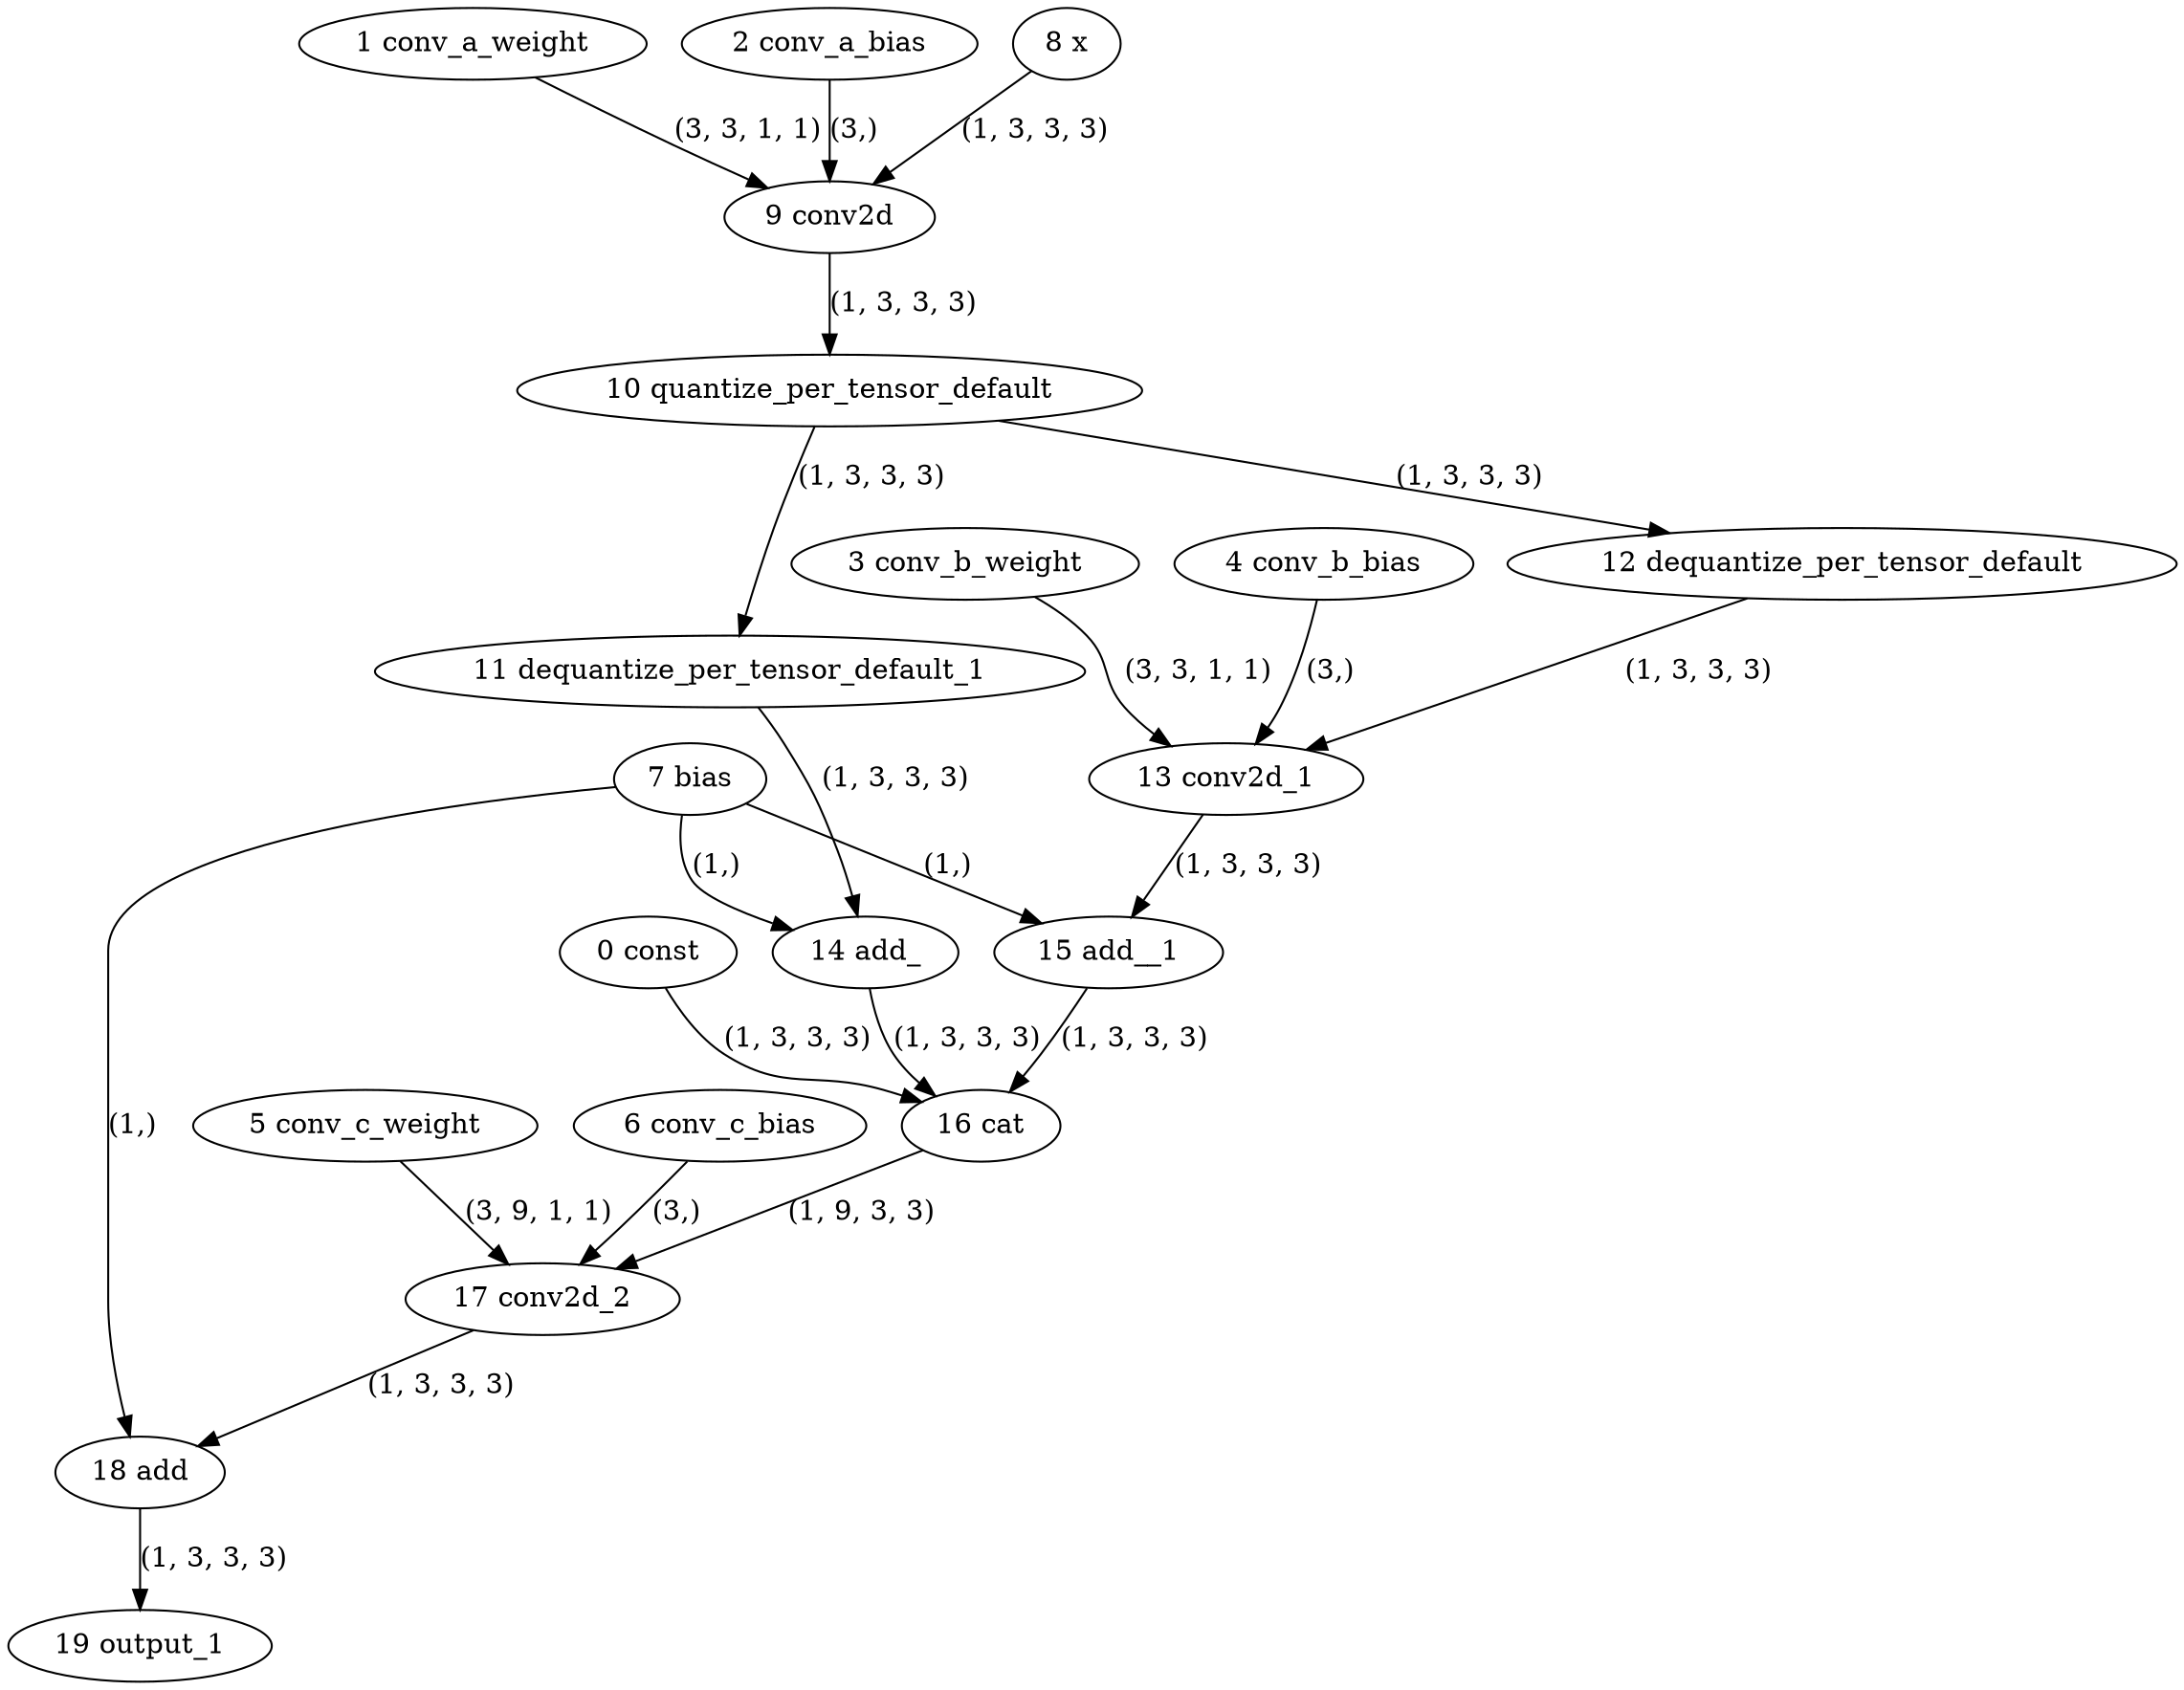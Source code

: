 strict digraph  {
"0 const" [id=0, type=get_attr];
"1 conv_a_weight" [id=1, type=get_attr];
"2 conv_a_bias" [id=2, type=get_attr];
"3 conv_b_weight" [id=3, type=get_attr];
"4 conv_b_bias" [id=4, type=get_attr];
"5 conv_c_weight" [id=5, type=get_attr];
"6 conv_c_bias" [id=6, type=get_attr];
"7 bias" [id=7, type=get_attr];
"8 x" [id=8, type=input];
"9 conv2d" [id=9, type=conv2d];
"10 quantize_per_tensor_default" [id=10, type=quantize_per_tensor];
"11 dequantize_per_tensor_default_1" [id=11, type=dequantize_per_tensor];
"12 dequantize_per_tensor_default" [id=12, type=dequantize_per_tensor];
"13 conv2d_1" [id=13, type=conv2d];
"14 add_" [id=14, type=add_];
"15 add__1" [id=15, type=add_];
"16 cat" [id=16, type=cat];
"17 conv2d_2" [id=17, type=conv2d];
"18 add" [id=18, type=add];
"19 output_1" [id=19, type=output];
"0 const" -> "16 cat"  [label="(1, 3, 3, 3)", style=solid];
"1 conv_a_weight" -> "9 conv2d"  [label="(3, 3, 1, 1)", style=solid];
"2 conv_a_bias" -> "9 conv2d"  [label="(3,)", style=solid];
"3 conv_b_weight" -> "13 conv2d_1"  [label="(3, 3, 1, 1)", style=solid];
"4 conv_b_bias" -> "13 conv2d_1"  [label="(3,)", style=solid];
"5 conv_c_weight" -> "17 conv2d_2"  [label="(3, 9, 1, 1)", style=solid];
"6 conv_c_bias" -> "17 conv2d_2"  [label="(3,)", style=solid];
"7 bias" -> "14 add_"  [label="(1,)", style=solid];
"7 bias" -> "15 add__1"  [label="(1,)", style=solid];
"7 bias" -> "18 add"  [label="(1,)", style=solid];
"8 x" -> "9 conv2d"  [label="(1, 3, 3, 3)", style=solid];
"9 conv2d" -> "10 quantize_per_tensor_default"  [label="(1, 3, 3, 3)", style=solid];
"10 quantize_per_tensor_default" -> "11 dequantize_per_tensor_default_1"  [label="(1, 3, 3, 3)", style=solid];
"10 quantize_per_tensor_default" -> "12 dequantize_per_tensor_default"  [label="(1, 3, 3, 3)", style=solid];
"11 dequantize_per_tensor_default_1" -> "14 add_"  [label="(1, 3, 3, 3)", style=solid];
"12 dequantize_per_tensor_default" -> "13 conv2d_1"  [label="(1, 3, 3, 3)", style=solid];
"13 conv2d_1" -> "15 add__1"  [label="(1, 3, 3, 3)", style=solid];
"14 add_" -> "16 cat"  [label="(1, 3, 3, 3)", style=solid];
"15 add__1" -> "16 cat"  [label="(1, 3, 3, 3)", style=solid];
"16 cat" -> "17 conv2d_2"  [label="(1, 9, 3, 3)", style=solid];
"17 conv2d_2" -> "18 add"  [label="(1, 3, 3, 3)", style=solid];
"18 add" -> "19 output_1"  [label="(1, 3, 3, 3)", style=solid];
}
